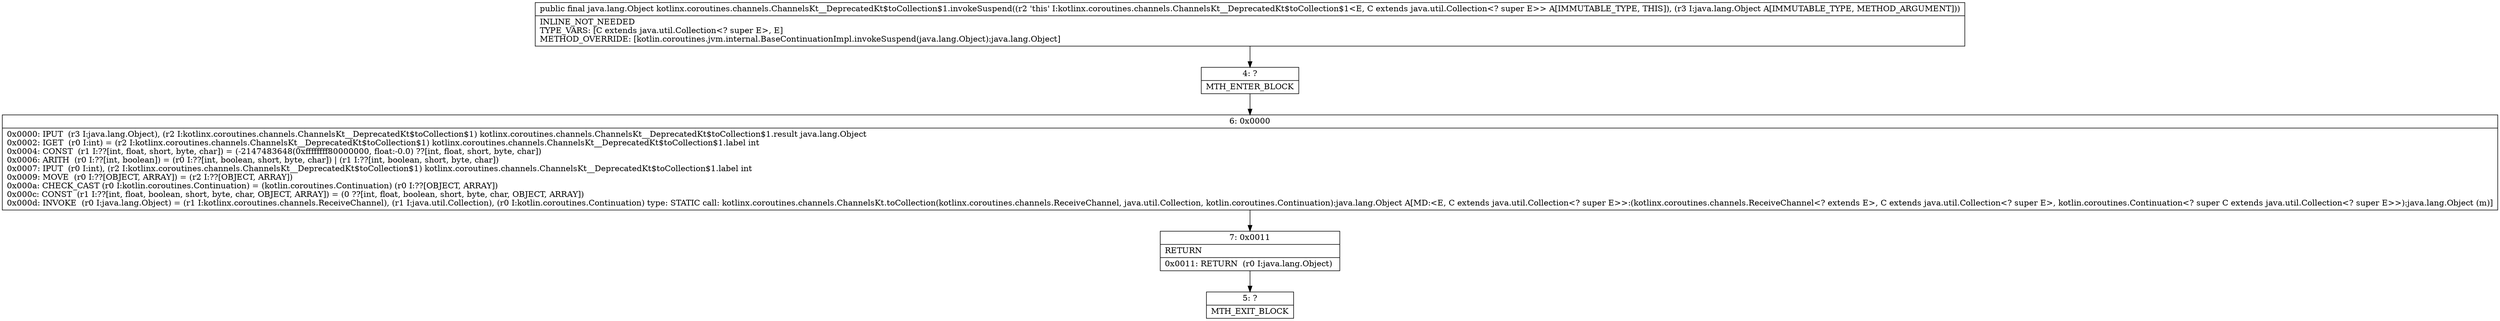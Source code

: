digraph "CFG forkotlinx.coroutines.channels.ChannelsKt__DeprecatedKt$toCollection$1.invokeSuspend(Ljava\/lang\/Object;)Ljava\/lang\/Object;" {
Node_4 [shape=record,label="{4\:\ ?|MTH_ENTER_BLOCK\l}"];
Node_6 [shape=record,label="{6\:\ 0x0000|0x0000: IPUT  (r3 I:java.lang.Object), (r2 I:kotlinx.coroutines.channels.ChannelsKt__DeprecatedKt$toCollection$1) kotlinx.coroutines.channels.ChannelsKt__DeprecatedKt$toCollection$1.result java.lang.Object \l0x0002: IGET  (r0 I:int) = (r2 I:kotlinx.coroutines.channels.ChannelsKt__DeprecatedKt$toCollection$1) kotlinx.coroutines.channels.ChannelsKt__DeprecatedKt$toCollection$1.label int \l0x0004: CONST  (r1 I:??[int, float, short, byte, char]) = (\-2147483648(0xffffffff80000000, float:\-0.0) ??[int, float, short, byte, char]) \l0x0006: ARITH  (r0 I:??[int, boolean]) = (r0 I:??[int, boolean, short, byte, char]) \| (r1 I:??[int, boolean, short, byte, char]) \l0x0007: IPUT  (r0 I:int), (r2 I:kotlinx.coroutines.channels.ChannelsKt__DeprecatedKt$toCollection$1) kotlinx.coroutines.channels.ChannelsKt__DeprecatedKt$toCollection$1.label int \l0x0009: MOVE  (r0 I:??[OBJECT, ARRAY]) = (r2 I:??[OBJECT, ARRAY]) \l0x000a: CHECK_CAST (r0 I:kotlin.coroutines.Continuation) = (kotlin.coroutines.Continuation) (r0 I:??[OBJECT, ARRAY]) \l0x000c: CONST  (r1 I:??[int, float, boolean, short, byte, char, OBJECT, ARRAY]) = (0 ??[int, float, boolean, short, byte, char, OBJECT, ARRAY]) \l0x000d: INVOKE  (r0 I:java.lang.Object) = (r1 I:kotlinx.coroutines.channels.ReceiveChannel), (r1 I:java.util.Collection), (r0 I:kotlin.coroutines.Continuation) type: STATIC call: kotlinx.coroutines.channels.ChannelsKt.toCollection(kotlinx.coroutines.channels.ReceiveChannel, java.util.Collection, kotlin.coroutines.Continuation):java.lang.Object A[MD:\<E, C extends java.util.Collection\<? super E\>\>:(kotlinx.coroutines.channels.ReceiveChannel\<? extends E\>, C extends java.util.Collection\<? super E\>, kotlin.coroutines.Continuation\<? super C extends java.util.Collection\<? super E\>\>):java.lang.Object (m)]\l}"];
Node_7 [shape=record,label="{7\:\ 0x0011|RETURN\l|0x0011: RETURN  (r0 I:java.lang.Object) \l}"];
Node_5 [shape=record,label="{5\:\ ?|MTH_EXIT_BLOCK\l}"];
MethodNode[shape=record,label="{public final java.lang.Object kotlinx.coroutines.channels.ChannelsKt__DeprecatedKt$toCollection$1.invokeSuspend((r2 'this' I:kotlinx.coroutines.channels.ChannelsKt__DeprecatedKt$toCollection$1\<E, C extends java.util.Collection\<? super E\>\> A[IMMUTABLE_TYPE, THIS]), (r3 I:java.lang.Object A[IMMUTABLE_TYPE, METHOD_ARGUMENT]))  | INLINE_NOT_NEEDED\lTYPE_VARS: [C extends java.util.Collection\<? super E\>, E]\lMETHOD_OVERRIDE: [kotlin.coroutines.jvm.internal.BaseContinuationImpl.invokeSuspend(java.lang.Object):java.lang.Object]\l}"];
MethodNode -> Node_4;Node_4 -> Node_6;
Node_6 -> Node_7;
Node_7 -> Node_5;
}

